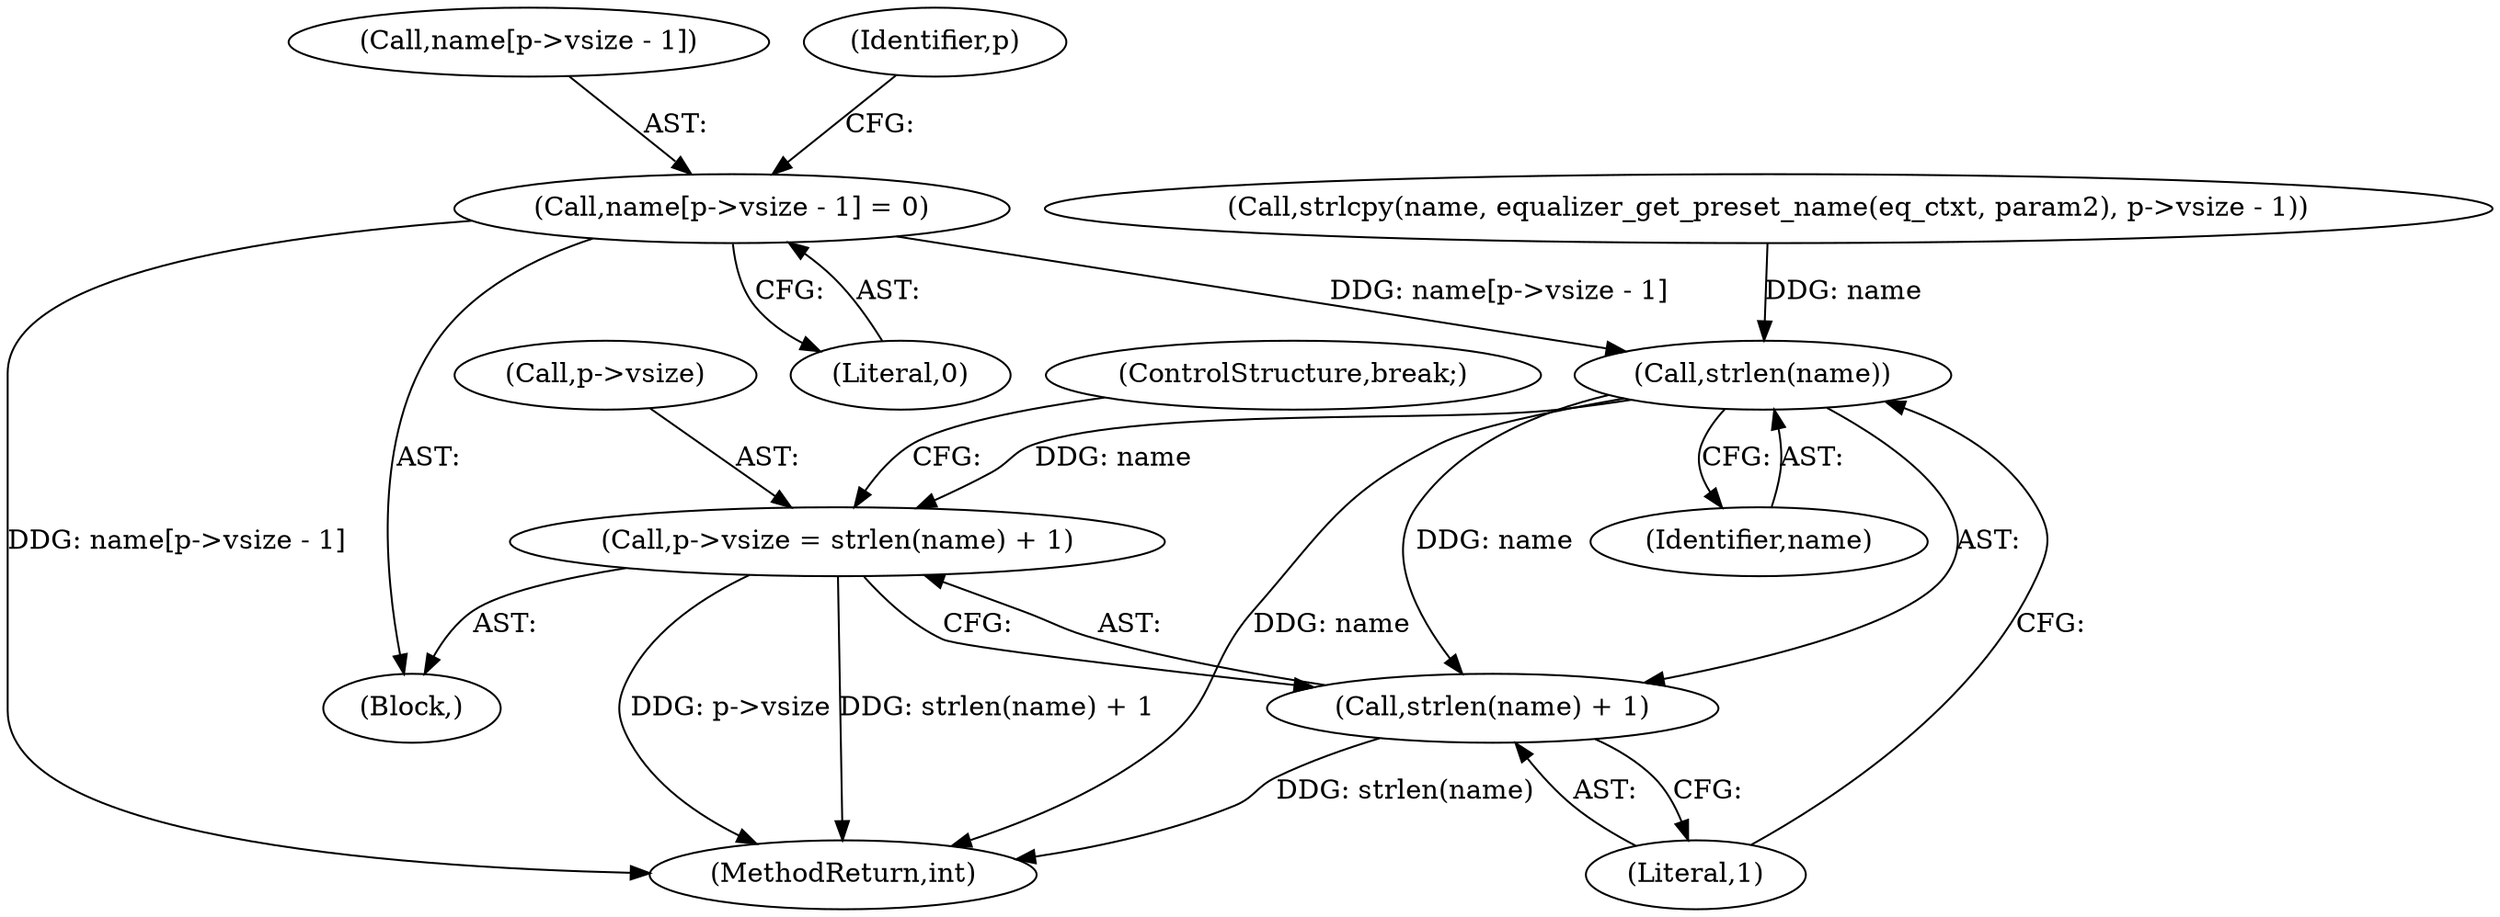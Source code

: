 digraph "0_Android_d72ea85c78a1a68bf99fd5804ad9784b4102fe57@array" {
"1000575" [label="(Call,name[p->vsize - 1] = 0)"];
"1000589" [label="(Call,strlen(name))"];
"1000584" [label="(Call,p->vsize = strlen(name) + 1)"];
"1000588" [label="(Call,strlen(name) + 1)"];
"1000585" [label="(Call,p->vsize)"];
"1000576" [label="(Call,name[p->vsize - 1])"];
"1000590" [label="(Identifier,name)"];
"1000589" [label="(Call,strlen(name))"];
"1000575" [label="(Call,name[p->vsize - 1] = 0)"];
"1000565" [label="(Call,strlcpy(name, equalizer_get_preset_name(eq_ctxt, param2), p->vsize - 1))"];
"1000592" [label="(ControlStructure,break;)"];
"1000583" [label="(Literal,0)"];
"1000584" [label="(Call,p->vsize = strlen(name) + 1)"];
"1000588" [label="(Call,strlen(name) + 1)"];
"1000591" [label="(Literal,1)"];
"1000318" [label="(Block,)"];
"1000586" [label="(Identifier,p)"];
"1000651" [label="(MethodReturn,int)"];
"1000575" -> "1000318"  [label="AST: "];
"1000575" -> "1000583"  [label="CFG: "];
"1000576" -> "1000575"  [label="AST: "];
"1000583" -> "1000575"  [label="AST: "];
"1000586" -> "1000575"  [label="CFG: "];
"1000575" -> "1000651"  [label="DDG: name[p->vsize - 1]"];
"1000575" -> "1000589"  [label="DDG: name[p->vsize - 1]"];
"1000589" -> "1000588"  [label="AST: "];
"1000589" -> "1000590"  [label="CFG: "];
"1000590" -> "1000589"  [label="AST: "];
"1000591" -> "1000589"  [label="CFG: "];
"1000589" -> "1000651"  [label="DDG: name"];
"1000589" -> "1000584"  [label="DDG: name"];
"1000589" -> "1000588"  [label="DDG: name"];
"1000565" -> "1000589"  [label="DDG: name"];
"1000584" -> "1000318"  [label="AST: "];
"1000584" -> "1000588"  [label="CFG: "];
"1000585" -> "1000584"  [label="AST: "];
"1000588" -> "1000584"  [label="AST: "];
"1000592" -> "1000584"  [label="CFG: "];
"1000584" -> "1000651"  [label="DDG: strlen(name) + 1"];
"1000584" -> "1000651"  [label="DDG: p->vsize"];
"1000588" -> "1000591"  [label="CFG: "];
"1000591" -> "1000588"  [label="AST: "];
"1000588" -> "1000651"  [label="DDG: strlen(name)"];
}
